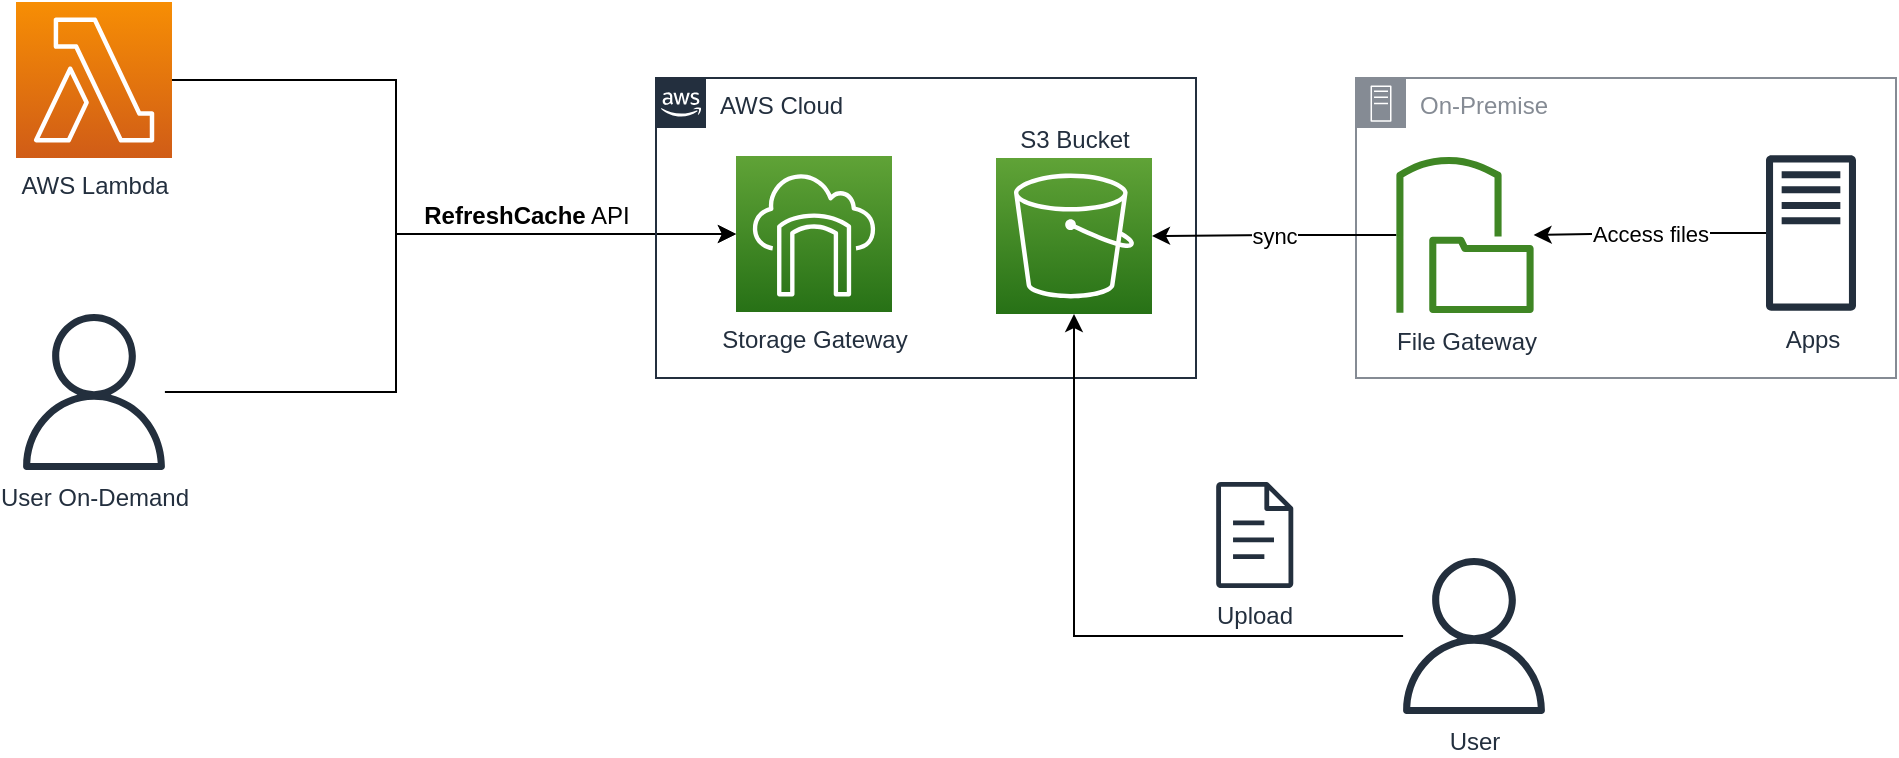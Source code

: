 <mxfile version="21.5.1" type="device">
  <diagram name="Page-1" id="F6JIGa6ZshwI1zXd4D_A">
    <mxGraphModel dx="778" dy="831" grid="1" gridSize="10" guides="1" tooltips="1" connect="1" arrows="1" fold="1" page="1" pageScale="1" pageWidth="827" pageHeight="1169" math="0" shadow="0">
      <root>
        <mxCell id="0" />
        <mxCell id="1" parent="0" />
        <mxCell id="8inNs6QnbdB-DSMl5Y5s-17" style="edgeStyle=orthogonalEdgeStyle;rounded=0;orthogonalLoop=1;jettySize=auto;html=1;entryX=0;entryY=0.5;entryDx=0;entryDy=0;entryPerimeter=0;" edge="1" parent="1" source="8inNs6QnbdB-DSMl5Y5s-1" target="8inNs6QnbdB-DSMl5Y5s-4">
          <mxGeometry relative="1" as="geometry">
            <Array as="points">
              <mxPoint x="470" y="331" />
              <mxPoint x="470" y="408" />
            </Array>
          </mxGeometry>
        </mxCell>
        <mxCell id="8inNs6QnbdB-DSMl5Y5s-1" value="AWS Lambda" style="sketch=0;points=[[0,0,0],[0.25,0,0],[0.5,0,0],[0.75,0,0],[1,0,0],[0,1,0],[0.25,1,0],[0.5,1,0],[0.75,1,0],[1,1,0],[0,0.25,0],[0,0.5,0],[0,0.75,0],[1,0.25,0],[1,0.5,0],[1,0.75,0]];outlineConnect=0;fontColor=#232F3E;gradientColor=#F78E04;gradientDirection=north;fillColor=#D05C17;strokeColor=#ffffff;dashed=0;verticalLabelPosition=bottom;verticalAlign=top;align=center;html=1;fontSize=12;fontStyle=0;aspect=fixed;shape=mxgraph.aws4.resourceIcon;resIcon=mxgraph.aws4.lambda;" vertex="1" parent="1">
          <mxGeometry x="280" y="292" width="78" height="78" as="geometry" />
        </mxCell>
        <mxCell id="8inNs6QnbdB-DSMl5Y5s-18" style="edgeStyle=orthogonalEdgeStyle;rounded=0;orthogonalLoop=1;jettySize=auto;html=1;entryX=0;entryY=0.5;entryDx=0;entryDy=0;entryPerimeter=0;" edge="1" parent="1" source="8inNs6QnbdB-DSMl5Y5s-2" target="8inNs6QnbdB-DSMl5Y5s-4">
          <mxGeometry relative="1" as="geometry">
            <Array as="points">
              <mxPoint x="470" y="487" />
              <mxPoint x="470" y="408" />
            </Array>
          </mxGeometry>
        </mxCell>
        <mxCell id="8inNs6QnbdB-DSMl5Y5s-2" value="User On-Demand" style="sketch=0;outlineConnect=0;fontColor=#232F3E;gradientColor=none;fillColor=#232F3D;strokeColor=none;dashed=0;verticalLabelPosition=bottom;verticalAlign=top;align=center;html=1;fontSize=12;fontStyle=0;aspect=fixed;pointerEvents=1;shape=mxgraph.aws4.user;" vertex="1" parent="1">
          <mxGeometry x="280" y="448" width="78" height="78" as="geometry" />
        </mxCell>
        <mxCell id="8inNs6QnbdB-DSMl5Y5s-3" value="AWS Cloud" style="points=[[0,0],[0.25,0],[0.5,0],[0.75,0],[1,0],[1,0.25],[1,0.5],[1,0.75],[1,1],[0.75,1],[0.5,1],[0.25,1],[0,1],[0,0.75],[0,0.5],[0,0.25]];outlineConnect=0;gradientColor=none;html=1;whiteSpace=wrap;fontSize=12;fontStyle=0;container=1;pointerEvents=0;collapsible=0;recursiveResize=0;shape=mxgraph.aws4.group;grIcon=mxgraph.aws4.group_aws_cloud_alt;strokeColor=#232F3E;fillColor=none;verticalAlign=top;align=left;spacingLeft=30;fontColor=#232F3E;dashed=0;" vertex="1" parent="1">
          <mxGeometry x="600" y="330" width="270" height="150" as="geometry" />
        </mxCell>
        <mxCell id="8inNs6QnbdB-DSMl5Y5s-5" value="S3 Bucket" style="sketch=0;points=[[0,0,0],[0.25,0,0],[0.5,0,0],[0.75,0,0],[1,0,0],[0,1,0],[0.25,1,0],[0.5,1,0],[0.75,1,0],[1,1,0],[0,0.25,0],[0,0.5,0],[0,0.75,0],[1,0.25,0],[1,0.5,0],[1,0.75,0]];outlineConnect=0;fontColor=#232F3E;gradientColor=#60A337;gradientDirection=north;fillColor=#277116;strokeColor=#ffffff;dashed=0;verticalLabelPosition=top;verticalAlign=bottom;align=center;html=1;fontSize=12;fontStyle=0;aspect=fixed;shape=mxgraph.aws4.resourceIcon;resIcon=mxgraph.aws4.s3;labelPosition=center;" vertex="1" parent="8inNs6QnbdB-DSMl5Y5s-3">
          <mxGeometry x="170" y="40" width="78" height="78" as="geometry" />
        </mxCell>
        <mxCell id="8inNs6QnbdB-DSMl5Y5s-4" value="Storage Gateway" style="sketch=0;points=[[0,0,0],[0.25,0,0],[0.5,0,0],[0.75,0,0],[1,0,0],[0,1,0],[0.25,1,0],[0.5,1,0],[0.75,1,0],[1,1,0],[0,0.25,0],[0,0.5,0],[0,0.75,0],[1,0.25,0],[1,0.5,0],[1,0.75,0]];outlineConnect=0;fontColor=#232F3E;gradientColor=#60A337;gradientDirection=north;fillColor=#277116;strokeColor=#ffffff;dashed=0;verticalLabelPosition=bottom;verticalAlign=top;align=center;html=1;fontSize=12;fontStyle=0;aspect=fixed;shape=mxgraph.aws4.resourceIcon;resIcon=mxgraph.aws4.storage_gateway;" vertex="1" parent="8inNs6QnbdB-DSMl5Y5s-3">
          <mxGeometry x="40" y="39" width="78" height="78" as="geometry" />
        </mxCell>
        <mxCell id="8inNs6QnbdB-DSMl5Y5s-6" value="On-Premise" style="sketch=0;outlineConnect=0;gradientColor=none;html=1;whiteSpace=wrap;fontSize=12;fontStyle=0;shape=mxgraph.aws4.group;grIcon=mxgraph.aws4.group_on_premise;strokeColor=#858B94;fillColor=none;verticalAlign=top;align=left;spacingLeft=30;fontColor=#858B94;dashed=0;" vertex="1" parent="1">
          <mxGeometry x="950" y="330" width="270" height="150" as="geometry" />
        </mxCell>
        <mxCell id="8inNs6QnbdB-DSMl5Y5s-10" value="sync" style="edgeStyle=orthogonalEdgeStyle;rounded=0;orthogonalLoop=1;jettySize=auto;html=1;" edge="1" parent="1" source="8inNs6QnbdB-DSMl5Y5s-7" target="8inNs6QnbdB-DSMl5Y5s-5">
          <mxGeometry relative="1" as="geometry" />
        </mxCell>
        <mxCell id="8inNs6QnbdB-DSMl5Y5s-7" value="File Gateway" style="sketch=0;outlineConnect=0;fontColor=#232F3E;gradientColor=none;fillColor=#3F8624;strokeColor=none;dashed=0;verticalLabelPosition=bottom;verticalAlign=top;align=center;html=1;fontSize=12;fontStyle=0;aspect=fixed;pointerEvents=1;shape=mxgraph.aws4.file_gateway;" vertex="1" parent="1">
          <mxGeometry x="970" y="369.5" width="69" height="78" as="geometry" />
        </mxCell>
        <mxCell id="8inNs6QnbdB-DSMl5Y5s-9" value="Access files" style="edgeStyle=orthogonalEdgeStyle;rounded=0;orthogonalLoop=1;jettySize=auto;html=1;" edge="1" parent="1" source="8inNs6QnbdB-DSMl5Y5s-8" target="8inNs6QnbdB-DSMl5Y5s-7">
          <mxGeometry relative="1" as="geometry" />
        </mxCell>
        <mxCell id="8inNs6QnbdB-DSMl5Y5s-8" value="Apps" style="sketch=0;outlineConnect=0;fontColor=#232F3E;gradientColor=none;fillColor=#232F3D;strokeColor=none;dashed=0;verticalLabelPosition=bottom;verticalAlign=top;align=center;html=1;fontSize=12;fontStyle=0;aspect=fixed;pointerEvents=1;shape=mxgraph.aws4.traditional_server;" vertex="1" parent="1">
          <mxGeometry x="1155" y="368.5" width="45" height="78" as="geometry" />
        </mxCell>
        <mxCell id="8inNs6QnbdB-DSMl5Y5s-13" value="&lt;b&gt;RefreshCache&lt;/b&gt; API" style="text;html=1;align=center;verticalAlign=middle;resizable=0;points=[];autosize=1;strokeColor=none;fillColor=none;" vertex="1" parent="1">
          <mxGeometry x="470" y="384" width="130" height="30" as="geometry" />
        </mxCell>
        <mxCell id="8inNs6QnbdB-DSMl5Y5s-15" style="edgeStyle=orthogonalEdgeStyle;rounded=0;orthogonalLoop=1;jettySize=auto;html=1;" edge="1" parent="1" source="8inNs6QnbdB-DSMl5Y5s-14" target="8inNs6QnbdB-DSMl5Y5s-5">
          <mxGeometry relative="1" as="geometry" />
        </mxCell>
        <mxCell id="8inNs6QnbdB-DSMl5Y5s-14" value="User" style="sketch=0;outlineConnect=0;fontColor=#232F3E;gradientColor=none;fillColor=#232F3D;strokeColor=none;dashed=0;verticalLabelPosition=bottom;verticalAlign=top;align=center;html=1;fontSize=12;fontStyle=0;aspect=fixed;pointerEvents=1;shape=mxgraph.aws4.user;" vertex="1" parent="1">
          <mxGeometry x="970" y="570" width="78" height="78" as="geometry" />
        </mxCell>
        <mxCell id="8inNs6QnbdB-DSMl5Y5s-16" value="Upload" style="sketch=0;outlineConnect=0;fontColor=#232F3E;gradientColor=none;fillColor=#232F3D;strokeColor=none;dashed=0;verticalLabelPosition=bottom;verticalAlign=top;align=center;html=1;fontSize=12;fontStyle=0;aspect=fixed;pointerEvents=1;shape=mxgraph.aws4.document;" vertex="1" parent="1">
          <mxGeometry x="880" y="532" width="38.73" height="53" as="geometry" />
        </mxCell>
      </root>
    </mxGraphModel>
  </diagram>
</mxfile>
